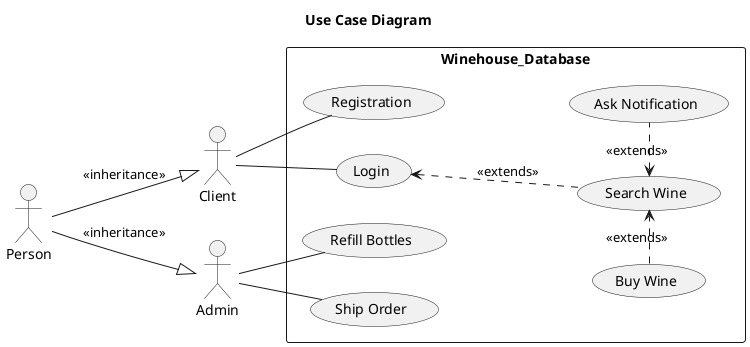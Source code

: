 @startuml

title Use Case Diagram

left to right direction

actor Admin
actor Client
actor Person

Person -down-|> (Admin) : <<inheritance>>
Person -right-|> (Client) : <<inheritance>>

rectangle  Winehouse_Database {
    Client -- (Registration)
    Client -down- (Login)
    Admin -- (Refill Bottles)
    Admin -- (Ship Order)
    (Login) <.. (Search Wine) : <<extends>>
    (Search Wine) <.left. (Buy Wine) : <<extends>>
    (Search Wine) <.right. (Ask Notification) : <<extends>>
}

@enduml
